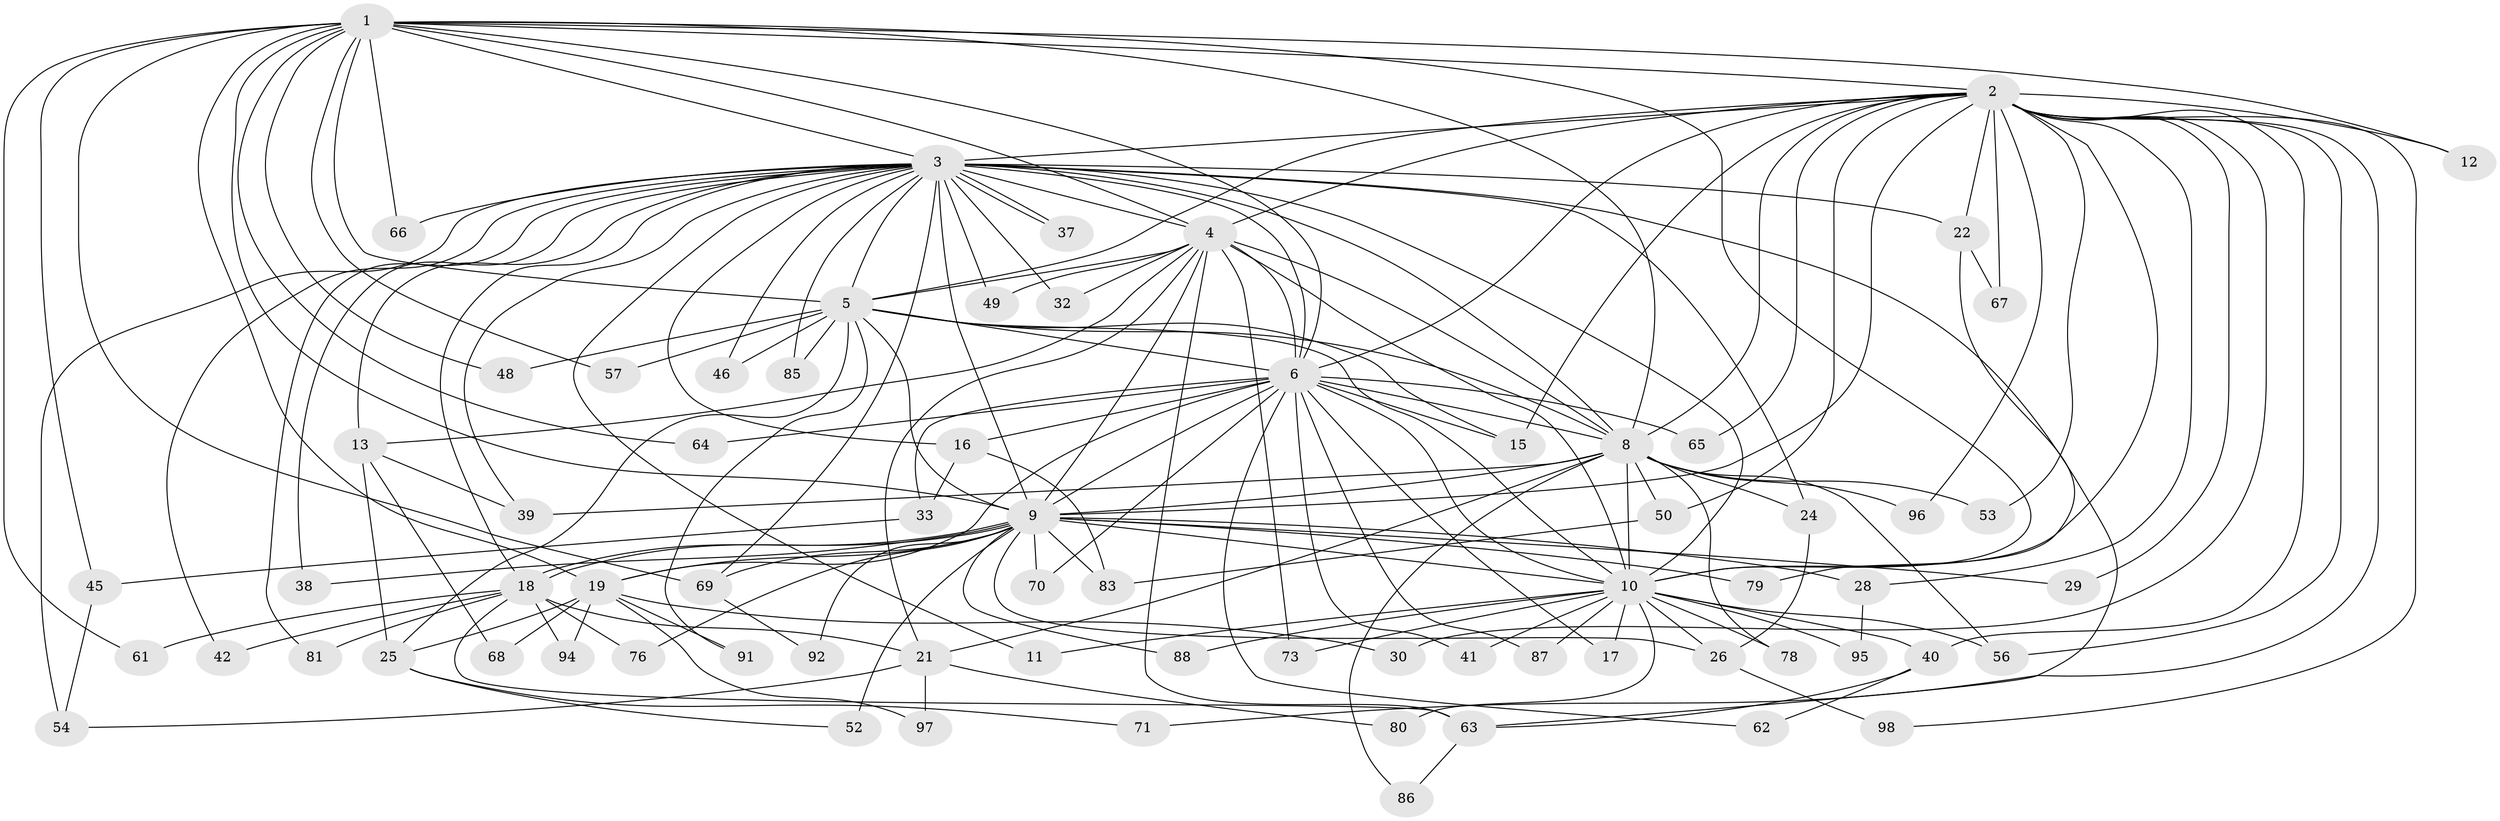 // Generated by graph-tools (version 1.1) at 2025/51/02/27/25 19:51:43]
// undirected, 72 vertices, 175 edges
graph export_dot {
graph [start="1"]
  node [color=gray90,style=filled];
  1 [super="+93"];
  2 [super="+60"];
  3 [super="+7"];
  4 [super="+36"];
  5 [super="+14"];
  6 [super="+77"];
  8 [super="+44"];
  9 [super="+31"];
  10 [super="+47"];
  11;
  12;
  13 [super="+89"];
  15 [super="+23"];
  16;
  17;
  18 [super="+20"];
  19 [super="+27"];
  21 [super="+34"];
  22;
  24;
  25 [super="+35"];
  26 [super="+74"];
  28;
  29;
  30;
  32;
  33;
  37;
  38;
  39 [super="+43"];
  40 [super="+75"];
  41;
  42;
  45 [super="+59"];
  46;
  48 [super="+51"];
  49;
  50;
  52 [super="+55"];
  53;
  54 [super="+58"];
  56;
  57 [super="+82"];
  61;
  62;
  63 [super="+72"];
  64;
  65;
  66;
  67;
  68;
  69 [super="+84"];
  70;
  71;
  73;
  76;
  78;
  79;
  80;
  81;
  83 [super="+90"];
  85;
  86;
  87;
  88;
  91;
  92;
  94;
  95;
  96;
  97;
  98;
  1 -- 2 [weight=2];
  1 -- 3 [weight=2];
  1 -- 4;
  1 -- 5;
  1 -- 6;
  1 -- 8 [weight=2];
  1 -- 9;
  1 -- 10;
  1 -- 12;
  1 -- 19;
  1 -- 45;
  1 -- 48 [weight=2];
  1 -- 57 [weight=2];
  1 -- 61;
  1 -- 64;
  1 -- 66;
  1 -- 69;
  2 -- 3 [weight=2];
  2 -- 4;
  2 -- 5;
  2 -- 6;
  2 -- 8;
  2 -- 9;
  2 -- 10 [weight=2];
  2 -- 12;
  2 -- 22;
  2 -- 28;
  2 -- 29;
  2 -- 30;
  2 -- 40;
  2 -- 50;
  2 -- 53;
  2 -- 65;
  2 -- 71;
  2 -- 96;
  2 -- 98;
  2 -- 56;
  2 -- 67;
  2 -- 15;
  3 -- 4 [weight=2];
  3 -- 5 [weight=2];
  3 -- 6 [weight=2];
  3 -- 8 [weight=2];
  3 -- 9 [weight=2];
  3 -- 10 [weight=2];
  3 -- 11;
  3 -- 13;
  3 -- 16;
  3 -- 22;
  3 -- 24;
  3 -- 37;
  3 -- 37;
  3 -- 38;
  3 -- 39;
  3 -- 42;
  3 -- 46;
  3 -- 49;
  3 -- 66;
  3 -- 81;
  3 -- 69;
  3 -- 18;
  3 -- 85;
  3 -- 32;
  3 -- 54 [weight=2];
  3 -- 63;
  4 -- 5;
  4 -- 6;
  4 -- 8;
  4 -- 9;
  4 -- 10;
  4 -- 13;
  4 -- 32;
  4 -- 49;
  4 -- 73;
  4 -- 21;
  4 -- 63;
  5 -- 6;
  5 -- 8 [weight=2];
  5 -- 9;
  5 -- 10;
  5 -- 25 [weight=2];
  5 -- 91;
  5 -- 46;
  5 -- 15;
  5 -- 48;
  5 -- 85;
  5 -- 57;
  6 -- 8;
  6 -- 9 [weight=2];
  6 -- 10;
  6 -- 15;
  6 -- 16;
  6 -- 17;
  6 -- 19;
  6 -- 33;
  6 -- 41;
  6 -- 62;
  6 -- 64;
  6 -- 65;
  6 -- 70;
  6 -- 87;
  8 -- 9;
  8 -- 10;
  8 -- 21;
  8 -- 24;
  8 -- 39;
  8 -- 50;
  8 -- 53;
  8 -- 56;
  8 -- 78;
  8 -- 86;
  8 -- 96;
  9 -- 10;
  9 -- 18;
  9 -- 18;
  9 -- 28;
  9 -- 29;
  9 -- 52 [weight=2];
  9 -- 70;
  9 -- 76;
  9 -- 79;
  9 -- 88;
  9 -- 92;
  9 -- 19;
  9 -- 38;
  9 -- 69;
  9 -- 83;
  9 -- 26;
  10 -- 11;
  10 -- 17;
  10 -- 26;
  10 -- 40;
  10 -- 41;
  10 -- 78;
  10 -- 80;
  10 -- 87;
  10 -- 88;
  10 -- 95;
  10 -- 56;
  10 -- 73;
  13 -- 68;
  13 -- 25;
  13 -- 39;
  16 -- 33;
  16 -- 83;
  18 -- 21 [weight=2];
  18 -- 61;
  18 -- 63;
  18 -- 81;
  18 -- 42;
  18 -- 76;
  18 -- 94;
  19 -- 25;
  19 -- 68;
  19 -- 97;
  19 -- 30;
  19 -- 91;
  19 -- 94;
  21 -- 97;
  21 -- 80;
  21 -- 54;
  22 -- 67;
  22 -- 79;
  24 -- 26;
  25 -- 52;
  25 -- 71;
  26 -- 98;
  28 -- 95;
  33 -- 45;
  40 -- 62;
  40 -- 63;
  45 -- 54;
  50 -- 83;
  63 -- 86;
  69 -- 92;
}
